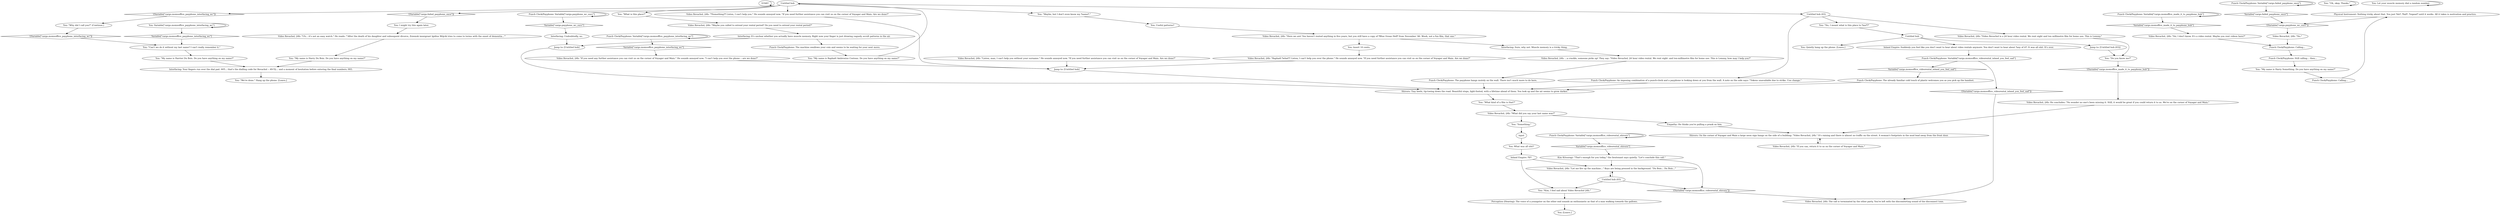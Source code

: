 # OFFICE / PUNCHCLOCK AND PHONE
# For ten cents you can attempt an interfacing WC and call to a video rental you used to rent films from.
# ==================================================
digraph G {
	  0 [label="START"];
	  1 [label="input"];
	  2 [label="Video Revachol, 24h: \"*Something?* Listen, I can't help you.\" He sounds annoyed now. \"If you need further assistance you can visit us on the corner of Voyager and Main. Are we done?\""];
	  3 [label="You: \"My name is Raphaël Ambrosius Costeau. Do you have anything on my name?\""];
	  4 [label="Jump to: [Untitled hub]"];
	  5 [label="You: I might try this again later."];
	  6 [label="Physical Instrument: Nothing tricky about that. You just *do*, *fail*, *repeat* until it works. All it takes is motivation and practice."];
	  7 [label="Punch Clock/Payphone: Calling..."];
	  8 [label="Jump to: [Untitled hub (03)]"];
	  9 [label="You: Insert 10 cents."];
	  10 [label="You: \"Oh, okay. Thanks.\""];
	  11 [label="Video Revachol, 24h: \"If you can, return it to us on the corner of Voyager and Main.\""];
	  12 [label="Punch Clock/Payphone: Variable[\"cargo.momsoffice_videorental_shivers\"]"];
	  13 [label="Variable[\"cargo.momsoffice_videorental_shivers\"]", shape=diamond];
	  14 [label="!(Variable[\"cargo.momsoffice_videorental_shivers\"])", shape=diamond];
	  15 [label="You: What was all shit?"];
	  16 [label="Punch Clock/Payphone: Variable[\"cargo.momoffice_made_it_to_payphone_hub\"]"];
	  17 [label="Variable[\"cargo.momoffice_made_it_to_payphone_hub\"]", shape=diamond];
	  18 [label="!(Variable[\"cargo.momoffice_made_it_to_payphone_hub\"])", shape=diamond];
	  19 [label="Video Revachol, 24h: \"No.\""];
	  20 [label="Punch Clock/Payphone: The already familiar cold touch of plastic welcomes you as you pick up the handset."];
	  21 [label="Untitled hub (03)"];
	  22 [label="Video Revachol, 24h: \"Here we are! You haven't rented anything in five years, but you still have a copy of *Blue Ocean Hell* from November '46. Wooh, not a fun film, that one.\""];
	  23 [label="Interfacing: Undoubtedly, no."];
	  24 [label="Punch Clock/Payphone: The payphone hangs mutely on the wall. There isn't much more to do here."];
	  25 [label="Perception (Hearing): The voice of a youngster on the other end sounds as enthusiastic as that of a man walking towards the gallows."];
	  26 [label="Kim Kitsuragi: \"That's enough for you today,\" the lieutenant says quietly. \"Let's conclude this call.\""];
	  27 [label="Shivers: Tiny heels, tip-toeing down the road. Beautiful steps, light-footed, with a lifetime ahead of them. You look up and the air seems to grow darker."];
	  28 [label="Untitled hub"];
	  29 [label="Video Revachol, 24h: \"Sir, I don't know. It's a video rental. Maybe you rent videos here?\""];
	  30 [label="Punch Clock/Payphone: Variable[\"cargo.payphone_wc_succ\"]"];
	  31 [label="Variable[\"cargo.payphone_wc_succ\"]", shape=diamond];
	  32 [label="!(Variable[\"cargo.payphone_wc_succ\"])", shape=diamond];
	  33 [label="Jump to: [Untitled hub]"];
	  34 [label="Empathy: He thinks you're pulling a prank on him."];
	  35 [label="You: \"Can't we do it without my last name? I can't really remember it.\""];
	  36 [label="Punch Clock/Payphone: Variable[\"cargo.momsoffice_payphone_interfacing_wc\"]"];
	  37 [label="Variable[\"cargo.momsoffice_payphone_interfacing_wc\"]", shape=diamond];
	  38 [label="!(Variable[\"cargo.momsoffice_payphone_interfacing_wc\"])", shape=diamond];
	  39 [label="You: Quietly hang up the phone. [Leave.]"];
	  40 [label="You: Let your muscle memory dial a random number."];
	  41 [label="You: Variable[\"cargo.momsoffice_payphone_interfacing_wc\"]"];
	  42 [label="Variable[\"cargo.momsoffice_payphone_interfacing_wc\"]", shape=diamond];
	  43 [label="!(Variable[\"cargo.momsoffice_payphone_interfacing_wc\"])", shape=diamond];
	  44 [label="Video Revachol, 24h: \"Maybe you called to extend your rental period? Do you need to extend your rental period?\""];
	  45 [label="Video Revachol, 24h: \"Video Revachol is a 24 hour video rental. We rent eight and ten millimetre film for home use. This is Lemmy.\""];
	  46 [label="You: \"Do you know me?\""];
	  47 [label="Untitled hub (03)"];
	  48 [label="You: \"My name is Harry Something. Do you have anything on my name?\""];
	  49 [label="Video Revachol, 24h: ...a crackle, someone picks up! They say: \"Video Revachol, 24 hour video rental. We rent eight- and ten-millimetre film for home use. This is Lemmy, how may I help you?\""];
	  50 [label="Punch Clock/Payphone: Variable[\"cargo.failed_payphone_once\"]"];
	  51 [label="Variable[\"cargo.failed_payphone_once\"]", shape=diamond];
	  52 [label="!(Variable[\"cargo.failed_payphone_once\"])", shape=diamond];
	  53 [label="You: \"My name is Harry Du Bois. Do you have anything on my name?\""];
	  54 [label="Video Revachol, 24h: He concludes: \"No wonder no one's been missing it. Still, it would be great if you could return it to us. We're on the corner of Voyager and Main.\""];
	  55 [label="Punch Clock/Payphone: An imposing combination of a punch-clock and a payphone is looking down at you from the wall. A note on the side says: \"Tokens unavailable due to strike. Use change.\""];
	  56 [label="You: \"Why did I call you?\" (Continue.)"];
	  57 [label="Interfacing: It's unclear whether you actually have muscle memory. Right now your finger is just drawing vaguely occult patterns in the air."];
	  58 [label="Untitled hub"];
	  59 [label="Video Revachol, 24h: \"Raphaël *what*? Listen, I can't help you over the phone.\" He sounds annoyed now. \"If you need further assistance you can visit us on the corner of Voyager and Main. Are we done?\""];
	  60 [label="Punch Clock/Payphone: The machine swallows your coin and seems to be waiting for your next move."];
	  61 [label="You: Useful patterns?"];
	  62 [label="Video Revachol, 24h: \"If you need any further assistance you can visit us on the corner of Voyager and Main.\" He sounds annoyed now. \"I can't help you over the phone -- are we done?\""];
	  63 [label="Interfacing: Your fingers run over the dial pad. 005... that's the dialling code for Revachol -- 49-52... and a moment of hesitation before entering the final numbers: 993."];
	  64 [label="Video Revachol, 24h: \"Let me fire up the machine...\" Keys are being pressed in the background. \"Du Bois... Du Bois...\""];
	  65 [label="You: \"We're done.\" Hang up the phone. [Leave.]"];
	  66 [label="Punch Clock/Payphone: Calling..."];
	  67 [label="Video Revachol, 24h: \"What did you say your last name was?\""];
	  68 [label="Video Revachol, 24h: \"Uh... it's not an easy watch.\" He reads: \"'After the death of his daughter and subsequent divorce, Zsiemsk immigrant Igidius Wójcik tries to come to terms with the onset of dementia...'\""];
	  69 [label="Interfacing: Sure, why not. Muscle memory is a tricky thing."];
	  70 [label="You: \"What kind of a film is that?\""];
	  71 [label="Inland Empire: Suddenly you feel like you don't want to hear about video rentals anymore. You don't want to hear about *any of it*. It was all shit. It's over."];
	  72 [label="You: [Leave.]"];
	  73 [label="You: \"What is this place?\""];
	  74 [label="You: \"My name is Harrier Du Bois. Do you have anything on my name?\""];
	  75 [label="Video Revachol, 24h: \"Listen, man, I can't help you without your surname.\" He sounds annoyed now. \"If you need further assistance you can visit us on the corner of Voyager and Main. Are we done?\""];
	  76 [label="You: \"Maybe, but I don't even know my *name*.\""];
	  77 [label="You: \"No, I meant what is this place to *me*?\""];
	  78 [label="Video Revachol, 24h: The call is terminated by the other party. You're left with the discomforting sound of the disconnect tone."];
	  79 [label="You: \"Kim, I feel sad about Video Revachol 24h.\""];
	  80 [label="Inland Empire: *It*."];
	  81 [label="Shivers: On the corner of Voyager and Main a large neon sign hangs on the side of a building: \"Video Revachol, 24h.\" It's raining and there is almost no traffic on the street. A woman's footprints in the mud lead away from the front door."];
	  82 [label="Punch Clock/Payphone: Variable[\"cargo.momsoffice_videorental_inland_you_feel_sad\"]"];
	  83 [label="Variable[\"cargo.momsoffice_videorental_inland_you_feel_sad\"]", shape=diamond];
	  84 [label="!(Variable[\"cargo.momsoffice_videorental_inland_you_feel_sad\"])", shape=diamond];
	  85 [label="Punch Clock/Payphone: Still calling... then..."];
	  86 [label="You: \"Something.\""];
	  0 -> 0
	  1 -> 15
	  2 -> 33
	  3 -> 58
	  4 -> 27
	  5 -> 68
	  6 -> 32
	  7 -> 85
	  8 -> 46
	  9 -> 59
	  10 -> 10
	  11 -> 81
	  12 -> 12
	  12 -> 13
	  13 -> 26
	  14 -> 78
	  15 -> 80
	  16 -> 16
	  16 -> 17
	  17 -> 29
	  18 -> 54
	  19 -> 7
	  20 -> 27
	  21 -> 64
	  21 -> 14
	  21 -> 79
	  22 -> 9
	  22 -> 69
	  23 -> 4
	  24 -> 27
	  25 -> 72
	  26 -> 64
	  26 -> 14
	  27 -> 70
	  28 -> 8
	  28 -> 71
	  28 -> 39
	  29 -> 7
	  30 -> 30
	  30 -> 31
	  31 -> 23
	  32 -> 19
	  33 -> 27
	  34 -> 81
	  35 -> 74
	  36 -> 36
	  36 -> 37
	  37 -> 62
	  38 -> 56
	  40 -> 40
	  41 -> 41
	  41 -> 42
	  42 -> 35
	  43 -> 35
	  44 -> 57
	  45 -> 46
	  46 -> 18
	  47 -> 45
	  47 -> 77
	  47 -> 55
	  48 -> 66
	  49 -> 24
	  50 -> 50
	  50 -> 51
	  51 -> 32
	  52 -> 5
	  53 -> 63
	  54 -> 81
	  55 -> 27
	  56 -> 43
	  57 -> 60
	  57 -> 4
	  58 -> 2
	  58 -> 38
	  58 -> 73
	  58 -> 76
	  58 -> 47
	  58 -> 52
	  59 -> 33
	  60 -> 3
	  61 -> 22
	  62 -> 33
	  63 -> 65
	  64 -> 21
	  66 -> 6
	  67 -> 34
	  67 -> 86
	  68 -> 53
	  69 -> 49
	  70 -> 67
	  71 -> 82
	  73 -> 44
	  74 -> 63
	  75 -> 33
	  76 -> 61
	  77 -> 28
	  79 -> 25
	  80 -> 64
	  80 -> 79
	  81 -> 11
	  82 -> 83
	  82 -> 84
	  83 -> 20
	  84 -> 78
	  85 -> 48
	  86 -> 1
}

